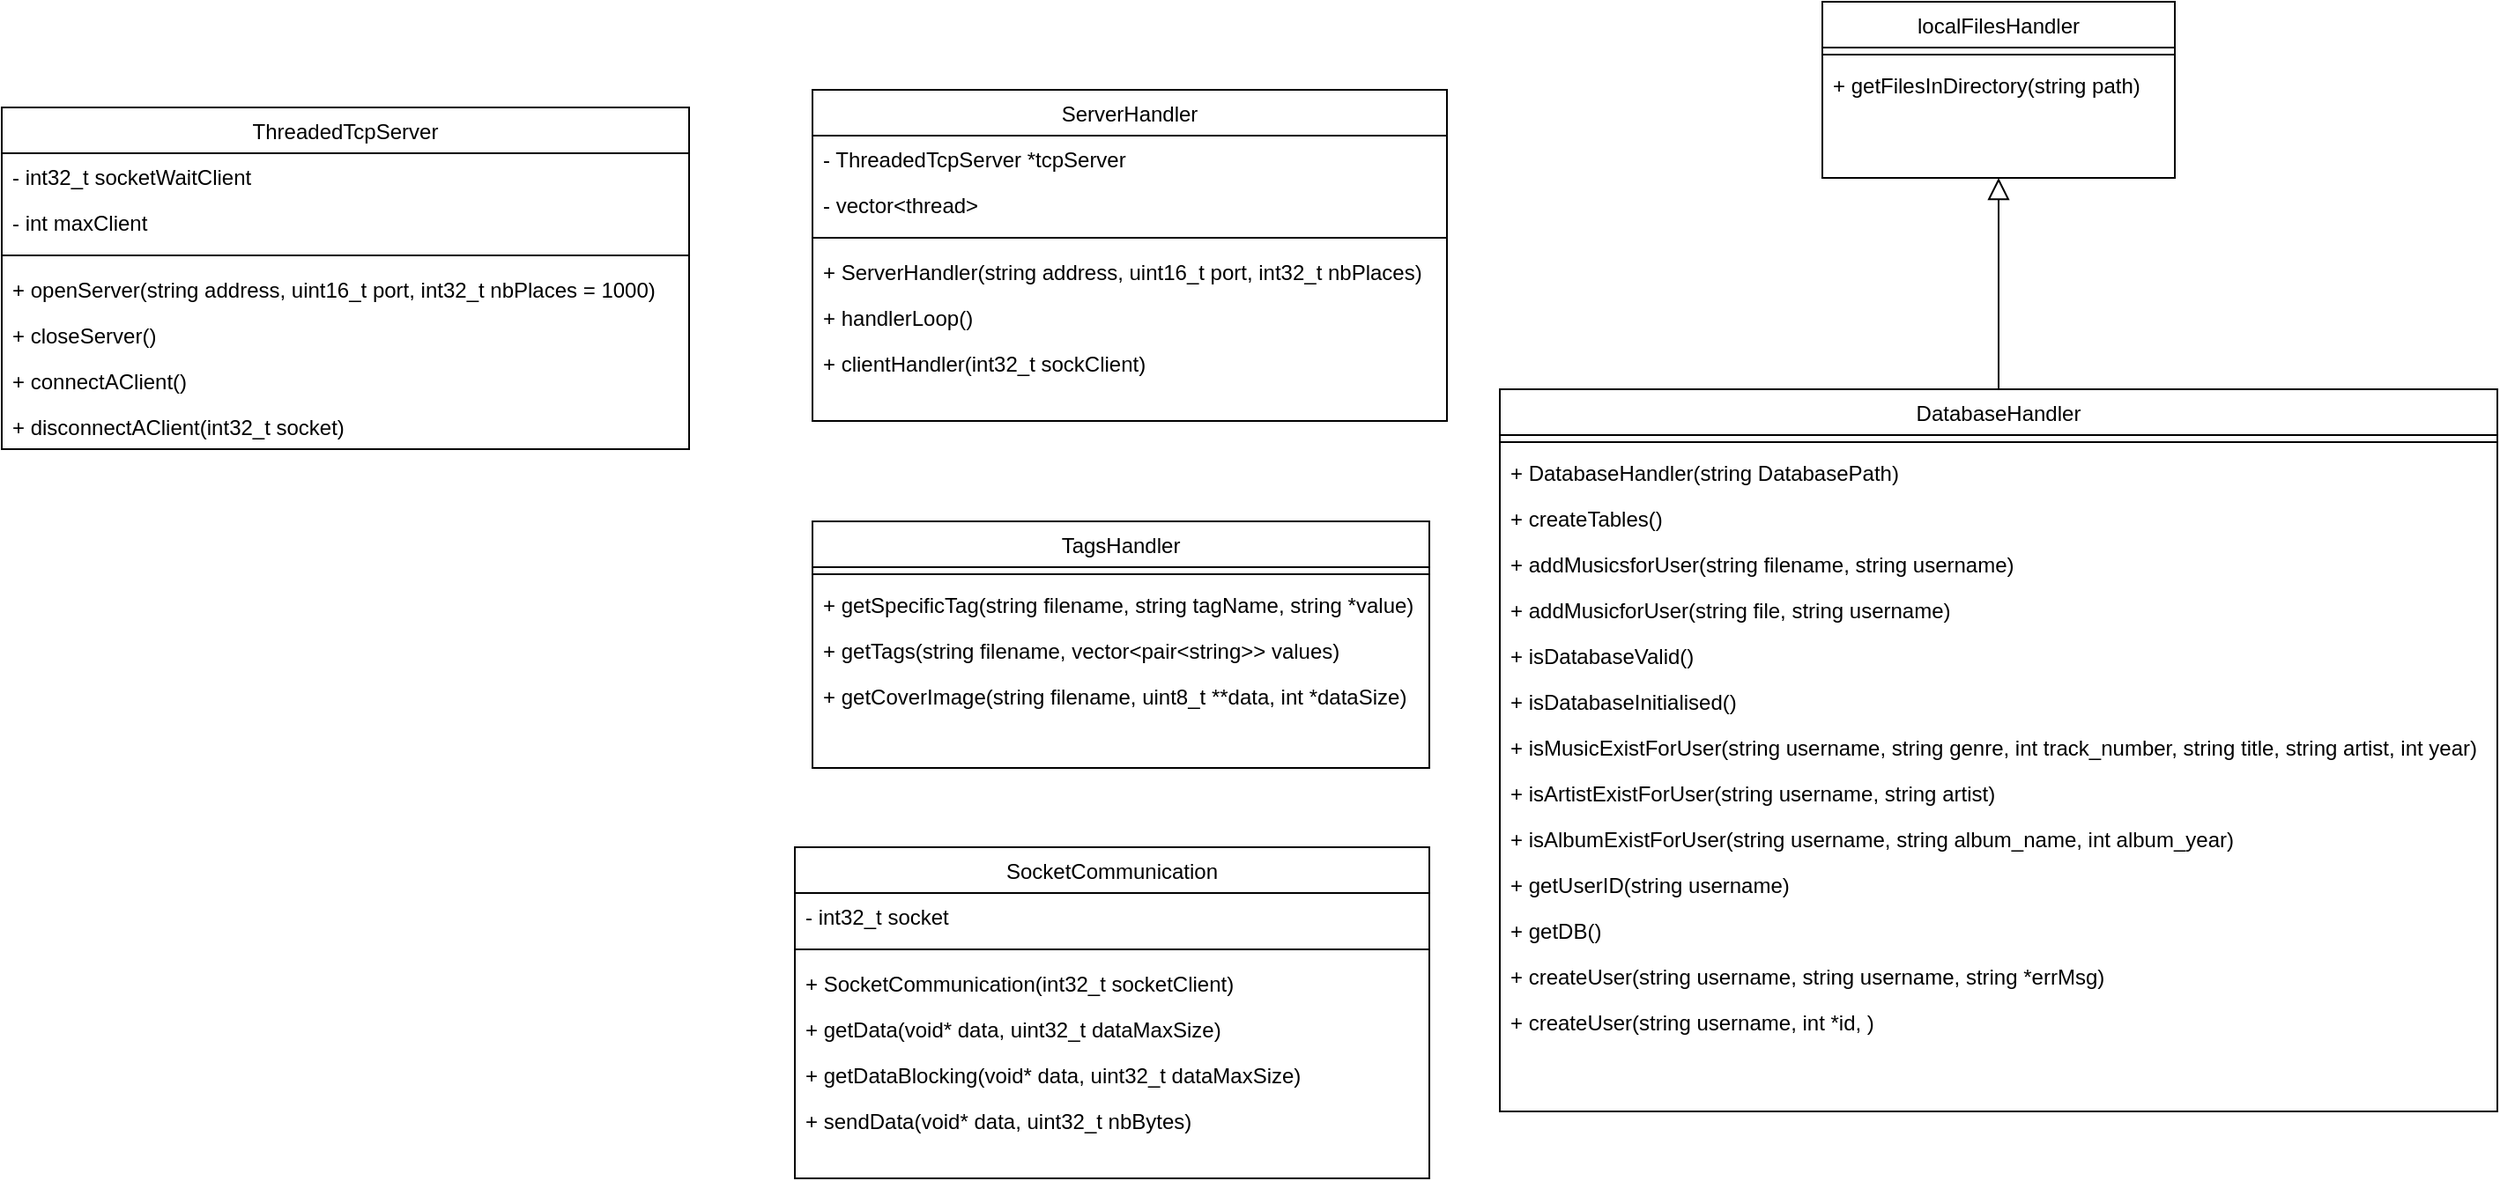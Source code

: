 <mxfile version="14.8.6"><diagram id="C5RBs43oDa-KdzZeNtuy" name="Page-1"><mxGraphModel dx="3076" dy="836" grid="1" gridSize="10" guides="1" tooltips="1" connect="1" arrows="1" fold="1" page="1" pageScale="1" pageWidth="827" pageHeight="1169" math="0" shadow="0"><root><mxCell id="WIyWlLk6GJQsqaUBKTNV-0"/><mxCell id="WIyWlLk6GJQsqaUBKTNV-1" parent="WIyWlLk6GJQsqaUBKTNV-0"/><mxCell id="zkfFHV4jXpPFQw0GAbJ--13" value="TagsHandler" style="swimlane;fontStyle=0;align=center;verticalAlign=top;childLayout=stackLayout;horizontal=1;startSize=26;horizontalStack=0;resizeParent=1;resizeLast=0;collapsible=1;marginBottom=0;rounded=0;shadow=0;strokeWidth=1;" parent="WIyWlLk6GJQsqaUBKTNV-1" vertex="1"><mxGeometry x="-430" y="445" width="350" height="140" as="geometry"><mxRectangle x="340" y="380" width="170" height="26" as="alternateBounds"/></mxGeometry></mxCell><mxCell id="zkfFHV4jXpPFQw0GAbJ--15" value="" style="line;html=1;strokeWidth=1;align=left;verticalAlign=middle;spacingTop=-1;spacingLeft=3;spacingRight=3;rotatable=0;labelPosition=right;points=[];portConstraint=eastwest;" parent="zkfFHV4jXpPFQw0GAbJ--13" vertex="1"><mxGeometry y="26" width="350" height="8" as="geometry"/></mxCell><mxCell id="XvfZ6mazOEpzsx_tAJZi-0" value="+ getSpecificTag(string filename, string tagName, string *value)" style="text;align=left;verticalAlign=top;spacingLeft=4;spacingRight=4;overflow=hidden;rotatable=0;points=[[0,0.5],[1,0.5]];portConstraint=eastwest;" parent="zkfFHV4jXpPFQw0GAbJ--13" vertex="1"><mxGeometry y="34" width="350" height="26" as="geometry"/></mxCell><mxCell id="XvfZ6mazOEpzsx_tAJZi-1" value="+ getTags(string filename, vector&lt;pair&lt;string&gt;&gt; values)" style="text;align=left;verticalAlign=top;spacingLeft=4;spacingRight=4;overflow=hidden;rotatable=0;points=[[0,0.5],[1,0.5]];portConstraint=eastwest;" parent="zkfFHV4jXpPFQw0GAbJ--13" vertex="1"><mxGeometry y="60" width="350" height="26" as="geometry"/></mxCell><mxCell id="_ZuwDZ7dYIYl4dOQ2ZKH-0" value="+ getCoverImage(string filename, uint8_t **data, int *dataSize)" style="text;align=left;verticalAlign=top;spacingLeft=4;spacingRight=4;overflow=hidden;rotatable=0;points=[[0,0.5],[1,0.5]];portConstraint=eastwest;" vertex="1" parent="zkfFHV4jXpPFQw0GAbJ--13"><mxGeometry y="86" width="350" height="26" as="geometry"/></mxCell><mxCell id="zkfFHV4jXpPFQw0GAbJ--16" value="" style="endArrow=block;endSize=10;endFill=0;shadow=0;strokeWidth=1;rounded=0;edgeStyle=elbowEdgeStyle;elbow=vertical;exitX=0.5;exitY=0;exitDx=0;exitDy=0;entryX=0.5;entryY=1;entryDx=0;entryDy=0;" parent="WIyWlLk6GJQsqaUBKTNV-1" edge="1" target="zkfFHV4jXpPFQw0GAbJ--17" source="_ZuwDZ7dYIYl4dOQ2ZKH-1"><mxGeometry width="160" relative="1" as="geometry"><mxPoint x="9" y="130" as="sourcePoint"/><mxPoint x="-91" y="110" as="targetPoint"/></mxGeometry></mxCell><mxCell id="zkfFHV4jXpPFQw0GAbJ--17" value="localFilesHandler" style="swimlane;fontStyle=0;align=center;verticalAlign=top;childLayout=stackLayout;horizontal=1;startSize=26;horizontalStack=0;resizeParent=1;resizeLast=0;collapsible=1;marginBottom=0;rounded=0;shadow=0;strokeWidth=1;" parent="WIyWlLk6GJQsqaUBKTNV-1" vertex="1"><mxGeometry x="143" y="150" width="200" height="100" as="geometry"><mxRectangle x="550" y="140" width="160" height="26" as="alternateBounds"/></mxGeometry></mxCell><mxCell id="zkfFHV4jXpPFQw0GAbJ--23" value="" style="line;html=1;strokeWidth=1;align=left;verticalAlign=middle;spacingTop=-1;spacingLeft=3;spacingRight=3;rotatable=0;labelPosition=right;points=[];portConstraint=eastwest;" parent="zkfFHV4jXpPFQw0GAbJ--17" vertex="1"><mxGeometry y="26" width="200" height="8" as="geometry"/></mxCell><mxCell id="zkfFHV4jXpPFQw0GAbJ--24" value="+ getFilesInDirectory(string path)" style="text;align=left;verticalAlign=top;spacingLeft=4;spacingRight=4;overflow=hidden;rotatable=0;points=[[0,0.5],[1,0.5]];portConstraint=eastwest;" parent="zkfFHV4jXpPFQw0GAbJ--17" vertex="1"><mxGeometry y="34" width="200" height="26" as="geometry"/></mxCell><mxCell id="_ZuwDZ7dYIYl4dOQ2ZKH-1" value="DatabaseHandler" style="swimlane;fontStyle=0;align=center;verticalAlign=top;childLayout=stackLayout;horizontal=1;startSize=26;horizontalStack=0;resizeParent=1;resizeLast=0;collapsible=1;marginBottom=0;rounded=0;shadow=0;strokeWidth=1;" vertex="1" parent="WIyWlLk6GJQsqaUBKTNV-1"><mxGeometry x="-40" y="370" width="566" height="410" as="geometry"><mxRectangle x="114" y="350" width="170" height="26" as="alternateBounds"/></mxGeometry></mxCell><mxCell id="_ZuwDZ7dYIYl4dOQ2ZKH-2" value="" style="line;html=1;strokeWidth=1;align=left;verticalAlign=middle;spacingTop=-1;spacingLeft=3;spacingRight=3;rotatable=0;labelPosition=right;points=[];portConstraint=eastwest;" vertex="1" parent="_ZuwDZ7dYIYl4dOQ2ZKH-1"><mxGeometry y="26" width="566" height="8" as="geometry"/></mxCell><mxCell id="_ZuwDZ7dYIYl4dOQ2ZKH-3" value="+ DatabaseHandler(string DatabasePath)" style="text;align=left;verticalAlign=top;spacingLeft=4;spacingRight=4;overflow=hidden;rotatable=0;points=[[0,0.5],[1,0.5]];portConstraint=eastwest;" vertex="1" parent="_ZuwDZ7dYIYl4dOQ2ZKH-1"><mxGeometry y="34" width="566" height="26" as="geometry"/></mxCell><mxCell id="_ZuwDZ7dYIYl4dOQ2ZKH-4" value="+ createTables()" style="text;align=left;verticalAlign=top;spacingLeft=4;spacingRight=4;overflow=hidden;rotatable=0;points=[[0,0.5],[1,0.5]];portConstraint=eastwest;" vertex="1" parent="_ZuwDZ7dYIYl4dOQ2ZKH-1"><mxGeometry y="60" width="566" height="26" as="geometry"/></mxCell><mxCell id="_ZuwDZ7dYIYl4dOQ2ZKH-5" value="+ addMusicsforUser(string filename, string username)" style="text;align=left;verticalAlign=top;spacingLeft=4;spacingRight=4;overflow=hidden;rotatable=0;points=[[0,0.5],[1,0.5]];portConstraint=eastwest;" vertex="1" parent="_ZuwDZ7dYIYl4dOQ2ZKH-1"><mxGeometry y="86" width="566" height="26" as="geometry"/></mxCell><mxCell id="_ZuwDZ7dYIYl4dOQ2ZKH-6" value="+ addMusicforUser(string file, string username)" style="text;align=left;verticalAlign=top;spacingLeft=4;spacingRight=4;overflow=hidden;rotatable=0;points=[[0,0.5],[1,0.5]];portConstraint=eastwest;" vertex="1" parent="_ZuwDZ7dYIYl4dOQ2ZKH-1"><mxGeometry y="112" width="566" height="26" as="geometry"/></mxCell><mxCell id="_ZuwDZ7dYIYl4dOQ2ZKH-7" value="+ isDatabaseValid()" style="text;align=left;verticalAlign=top;spacingLeft=4;spacingRight=4;overflow=hidden;rotatable=0;points=[[0,0.5],[1,0.5]];portConstraint=eastwest;" vertex="1" parent="_ZuwDZ7dYIYl4dOQ2ZKH-1"><mxGeometry y="138" width="566" height="26" as="geometry"/></mxCell><mxCell id="_ZuwDZ7dYIYl4dOQ2ZKH-8" value="+ isDatabaseInitialised()" style="text;align=left;verticalAlign=top;spacingLeft=4;spacingRight=4;overflow=hidden;rotatable=0;points=[[0,0.5],[1,0.5]];portConstraint=eastwest;" vertex="1" parent="_ZuwDZ7dYIYl4dOQ2ZKH-1"><mxGeometry y="164" width="566" height="26" as="geometry"/></mxCell><mxCell id="_ZuwDZ7dYIYl4dOQ2ZKH-9" value="+ isMusicExistForUser(string username, string genre, int track_number, string title, string artist, int year)" style="text;align=left;verticalAlign=top;spacingLeft=4;spacingRight=4;overflow=hidden;rotatable=0;points=[[0,0.5],[1,0.5]];portConstraint=eastwest;" vertex="1" parent="_ZuwDZ7dYIYl4dOQ2ZKH-1"><mxGeometry y="190" width="566" height="26" as="geometry"/></mxCell><mxCell id="_ZuwDZ7dYIYl4dOQ2ZKH-10" value="+ isArtistExistForUser(string username, string artist)" style="text;align=left;verticalAlign=top;spacingLeft=4;spacingRight=4;overflow=hidden;rotatable=0;points=[[0,0.5],[1,0.5]];portConstraint=eastwest;" vertex="1" parent="_ZuwDZ7dYIYl4dOQ2ZKH-1"><mxGeometry y="216" width="566" height="26" as="geometry"/></mxCell><mxCell id="_ZuwDZ7dYIYl4dOQ2ZKH-11" value="+ isAlbumExistForUser(string username, string album_name, int album_year)" style="text;align=left;verticalAlign=top;spacingLeft=4;spacingRight=4;overflow=hidden;rotatable=0;points=[[0,0.5],[1,0.5]];portConstraint=eastwest;" vertex="1" parent="_ZuwDZ7dYIYl4dOQ2ZKH-1"><mxGeometry y="242" width="566" height="26" as="geometry"/></mxCell><mxCell id="_ZuwDZ7dYIYl4dOQ2ZKH-12" value="+ getUserID(string username)" style="text;align=left;verticalAlign=top;spacingLeft=4;spacingRight=4;overflow=hidden;rotatable=0;points=[[0,0.5],[1,0.5]];portConstraint=eastwest;" vertex="1" parent="_ZuwDZ7dYIYl4dOQ2ZKH-1"><mxGeometry y="268" width="566" height="26" as="geometry"/></mxCell><mxCell id="_ZuwDZ7dYIYl4dOQ2ZKH-13" value="+ getDB()" style="text;align=left;verticalAlign=top;spacingLeft=4;spacingRight=4;overflow=hidden;rotatable=0;points=[[0,0.5],[1,0.5]];portConstraint=eastwest;" vertex="1" parent="_ZuwDZ7dYIYl4dOQ2ZKH-1"><mxGeometry y="294" width="566" height="26" as="geometry"/></mxCell><mxCell id="_ZuwDZ7dYIYl4dOQ2ZKH-14" value="+ createUser(string username, string username, string *errMsg)" style="text;align=left;verticalAlign=top;spacingLeft=4;spacingRight=4;overflow=hidden;rotatable=0;points=[[0,0.5],[1,0.5]];portConstraint=eastwest;" vertex="1" parent="_ZuwDZ7dYIYl4dOQ2ZKH-1"><mxGeometry y="320" width="566" height="26" as="geometry"/></mxCell><mxCell id="_ZuwDZ7dYIYl4dOQ2ZKH-15" value="+ createUser(string username, int *id, )" style="text;align=left;verticalAlign=top;spacingLeft=4;spacingRight=4;overflow=hidden;rotatable=0;points=[[0,0.5],[1,0.5]];portConstraint=eastwest;" vertex="1" parent="_ZuwDZ7dYIYl4dOQ2ZKH-1"><mxGeometry y="346" width="566" height="26" as="geometry"/></mxCell><mxCell id="_ZuwDZ7dYIYl4dOQ2ZKH-16" value="ServerHandler" style="swimlane;fontStyle=0;align=center;verticalAlign=top;childLayout=stackLayout;horizontal=1;startSize=26;horizontalStack=0;resizeParent=1;resizeLast=0;collapsible=1;marginBottom=0;rounded=0;shadow=0;strokeWidth=1;" vertex="1" parent="WIyWlLk6GJQsqaUBKTNV-1"><mxGeometry x="-430" y="200" width="360" height="188" as="geometry"><mxRectangle x="550" y="140" width="160" height="26" as="alternateBounds"/></mxGeometry></mxCell><mxCell id="_ZuwDZ7dYIYl4dOQ2ZKH-20" value="- ThreadedTcpServer *tcpServer" style="text;align=left;verticalAlign=top;spacingLeft=4;spacingRight=4;overflow=hidden;rotatable=0;points=[[0,0.5],[1,0.5]];portConstraint=eastwest;" vertex="1" parent="_ZuwDZ7dYIYl4dOQ2ZKH-16"><mxGeometry y="26" width="360" height="26" as="geometry"/></mxCell><mxCell id="_ZuwDZ7dYIYl4dOQ2ZKH-21" value="- vector&lt;thread&gt;" style="text;align=left;verticalAlign=top;spacingLeft=4;spacingRight=4;overflow=hidden;rotatable=0;points=[[0,0.5],[1,0.5]];portConstraint=eastwest;" vertex="1" parent="_ZuwDZ7dYIYl4dOQ2ZKH-16"><mxGeometry y="52" width="360" height="26" as="geometry"/></mxCell><mxCell id="_ZuwDZ7dYIYl4dOQ2ZKH-17" value="" style="line;html=1;strokeWidth=1;align=left;verticalAlign=middle;spacingTop=-1;spacingLeft=3;spacingRight=3;rotatable=0;labelPosition=right;points=[];portConstraint=eastwest;" vertex="1" parent="_ZuwDZ7dYIYl4dOQ2ZKH-16"><mxGeometry y="78" width="360" height="12" as="geometry"/></mxCell><mxCell id="_ZuwDZ7dYIYl4dOQ2ZKH-18" value="+ ServerHandler(string address, uint16_t port, int32_t nbPlaces)" style="text;align=left;verticalAlign=top;spacingLeft=4;spacingRight=4;overflow=hidden;rotatable=0;points=[[0,0.5],[1,0.5]];portConstraint=eastwest;" vertex="1" parent="_ZuwDZ7dYIYl4dOQ2ZKH-16"><mxGeometry y="90" width="360" height="26" as="geometry"/></mxCell><mxCell id="_ZuwDZ7dYIYl4dOQ2ZKH-22" value="+ handlerLoop()" style="text;align=left;verticalAlign=top;spacingLeft=4;spacingRight=4;overflow=hidden;rotatable=0;points=[[0,0.5],[1,0.5]];portConstraint=eastwest;" vertex="1" parent="_ZuwDZ7dYIYl4dOQ2ZKH-16"><mxGeometry y="116" width="360" height="26" as="geometry"/></mxCell><mxCell id="_ZuwDZ7dYIYl4dOQ2ZKH-19" value="+ clientHandler(int32_t sockClient)" style="text;align=left;verticalAlign=top;spacingLeft=4;spacingRight=4;overflow=hidden;rotatable=0;points=[[0,0.5],[1,0.5]];portConstraint=eastwest;" vertex="1" parent="_ZuwDZ7dYIYl4dOQ2ZKH-16"><mxGeometry y="142" width="360" height="26" as="geometry"/></mxCell><mxCell id="_ZuwDZ7dYIYl4dOQ2ZKH-28" value="SocketCommunication" style="swimlane;fontStyle=0;align=center;verticalAlign=top;childLayout=stackLayout;horizontal=1;startSize=26;horizontalStack=0;resizeParent=1;resizeLast=0;collapsible=1;marginBottom=0;rounded=0;shadow=0;strokeWidth=1;" vertex="1" parent="WIyWlLk6GJQsqaUBKTNV-1"><mxGeometry x="-440" y="630" width="360" height="188" as="geometry"><mxRectangle x="550" y="140" width="160" height="26" as="alternateBounds"/></mxGeometry></mxCell><mxCell id="_ZuwDZ7dYIYl4dOQ2ZKH-29" value="- int32_t socket" style="text;align=left;verticalAlign=top;spacingLeft=4;spacingRight=4;overflow=hidden;rotatable=0;points=[[0,0.5],[1,0.5]];portConstraint=eastwest;" vertex="1" parent="_ZuwDZ7dYIYl4dOQ2ZKH-28"><mxGeometry y="26" width="360" height="26" as="geometry"/></mxCell><mxCell id="_ZuwDZ7dYIYl4dOQ2ZKH-31" value="" style="line;html=1;strokeWidth=1;align=left;verticalAlign=middle;spacingTop=-1;spacingLeft=3;spacingRight=3;rotatable=0;labelPosition=right;points=[];portConstraint=eastwest;" vertex="1" parent="_ZuwDZ7dYIYl4dOQ2ZKH-28"><mxGeometry y="52" width="360" height="12" as="geometry"/></mxCell><mxCell id="_ZuwDZ7dYIYl4dOQ2ZKH-32" value="+ SocketCommunication(int32_t socketClient)" style="text;align=left;verticalAlign=top;spacingLeft=4;spacingRight=4;overflow=hidden;rotatable=0;points=[[0,0.5],[1,0.5]];portConstraint=eastwest;" vertex="1" parent="_ZuwDZ7dYIYl4dOQ2ZKH-28"><mxGeometry y="64" width="360" height="26" as="geometry"/></mxCell><mxCell id="_ZuwDZ7dYIYl4dOQ2ZKH-33" value="+ getData(void* data, uint32_t dataMaxSize)" style="text;align=left;verticalAlign=top;spacingLeft=4;spacingRight=4;overflow=hidden;rotatable=0;points=[[0,0.5],[1,0.5]];portConstraint=eastwest;" vertex="1" parent="_ZuwDZ7dYIYl4dOQ2ZKH-28"><mxGeometry y="90" width="360" height="26" as="geometry"/></mxCell><mxCell id="_ZuwDZ7dYIYl4dOQ2ZKH-34" value="+ getDataBlocking(void* data, uint32_t dataMaxSize)" style="text;align=left;verticalAlign=top;spacingLeft=4;spacingRight=4;overflow=hidden;rotatable=0;points=[[0,0.5],[1,0.5]];portConstraint=eastwest;" vertex="1" parent="_ZuwDZ7dYIYl4dOQ2ZKH-28"><mxGeometry y="116" width="360" height="26" as="geometry"/></mxCell><mxCell id="_ZuwDZ7dYIYl4dOQ2ZKH-35" value="+ sendData(void* data, uint32_t nbBytes)" style="text;align=left;verticalAlign=top;spacingLeft=4;spacingRight=4;overflow=hidden;rotatable=0;points=[[0,0.5],[1,0.5]];portConstraint=eastwest;" vertex="1" parent="_ZuwDZ7dYIYl4dOQ2ZKH-28"><mxGeometry y="142" width="360" height="26" as="geometry"/></mxCell><mxCell id="_ZuwDZ7dYIYl4dOQ2ZKH-36" value="ThreadedTcpServer" style="swimlane;fontStyle=0;align=center;verticalAlign=top;childLayout=stackLayout;horizontal=1;startSize=26;horizontalStack=0;resizeParent=1;resizeLast=0;collapsible=1;marginBottom=0;rounded=0;shadow=0;strokeWidth=1;" vertex="1" parent="WIyWlLk6GJQsqaUBKTNV-1"><mxGeometry x="-890" y="210" width="390" height="194" as="geometry"><mxRectangle x="550" y="140" width="160" height="26" as="alternateBounds"/></mxGeometry></mxCell><mxCell id="_ZuwDZ7dYIYl4dOQ2ZKH-37" value="- int32_t socketWaitClient" style="text;align=left;verticalAlign=top;spacingLeft=4;spacingRight=4;overflow=hidden;rotatable=0;points=[[0,0.5],[1,0.5]];portConstraint=eastwest;" vertex="1" parent="_ZuwDZ7dYIYl4dOQ2ZKH-36"><mxGeometry y="26" width="390" height="26" as="geometry"/></mxCell><mxCell id="_ZuwDZ7dYIYl4dOQ2ZKH-43" value="- int maxClient" style="text;align=left;verticalAlign=top;spacingLeft=4;spacingRight=4;overflow=hidden;rotatable=0;points=[[0,0.5],[1,0.5]];portConstraint=eastwest;" vertex="1" parent="_ZuwDZ7dYIYl4dOQ2ZKH-36"><mxGeometry y="52" width="390" height="26" as="geometry"/></mxCell><mxCell id="_ZuwDZ7dYIYl4dOQ2ZKH-38" value="" style="line;html=1;strokeWidth=1;align=left;verticalAlign=middle;spacingTop=-1;spacingLeft=3;spacingRight=3;rotatable=0;labelPosition=right;points=[];portConstraint=eastwest;" vertex="1" parent="_ZuwDZ7dYIYl4dOQ2ZKH-36"><mxGeometry y="78" width="390" height="12" as="geometry"/></mxCell><mxCell id="_ZuwDZ7dYIYl4dOQ2ZKH-39" value="+ openServer(string address, uint16_t port, int32_t nbPlaces = 1000)" style="text;align=left;verticalAlign=top;spacingLeft=4;spacingRight=4;overflow=hidden;rotatable=0;points=[[0,0.5],[1,0.5]];portConstraint=eastwest;" vertex="1" parent="_ZuwDZ7dYIYl4dOQ2ZKH-36"><mxGeometry y="90" width="390" height="26" as="geometry"/></mxCell><mxCell id="_ZuwDZ7dYIYl4dOQ2ZKH-40" value="+ closeServer()" style="text;align=left;verticalAlign=top;spacingLeft=4;spacingRight=4;overflow=hidden;rotatable=0;points=[[0,0.5],[1,0.5]];portConstraint=eastwest;" vertex="1" parent="_ZuwDZ7dYIYl4dOQ2ZKH-36"><mxGeometry y="116" width="390" height="26" as="geometry"/></mxCell><mxCell id="_ZuwDZ7dYIYl4dOQ2ZKH-41" value="+ connectAClient()" style="text;align=left;verticalAlign=top;spacingLeft=4;spacingRight=4;overflow=hidden;rotatable=0;points=[[0,0.5],[1,0.5]];portConstraint=eastwest;" vertex="1" parent="_ZuwDZ7dYIYl4dOQ2ZKH-36"><mxGeometry y="142" width="390" height="26" as="geometry"/></mxCell><mxCell id="_ZuwDZ7dYIYl4dOQ2ZKH-42" value="+ disconnectAClient(int32_t socket)" style="text;align=left;verticalAlign=top;spacingLeft=4;spacingRight=4;overflow=hidden;rotatable=0;points=[[0,0.5],[1,0.5]];portConstraint=eastwest;" vertex="1" parent="_ZuwDZ7dYIYl4dOQ2ZKH-36"><mxGeometry y="168" width="390" height="26" as="geometry"/></mxCell></root></mxGraphModel></diagram></mxfile>